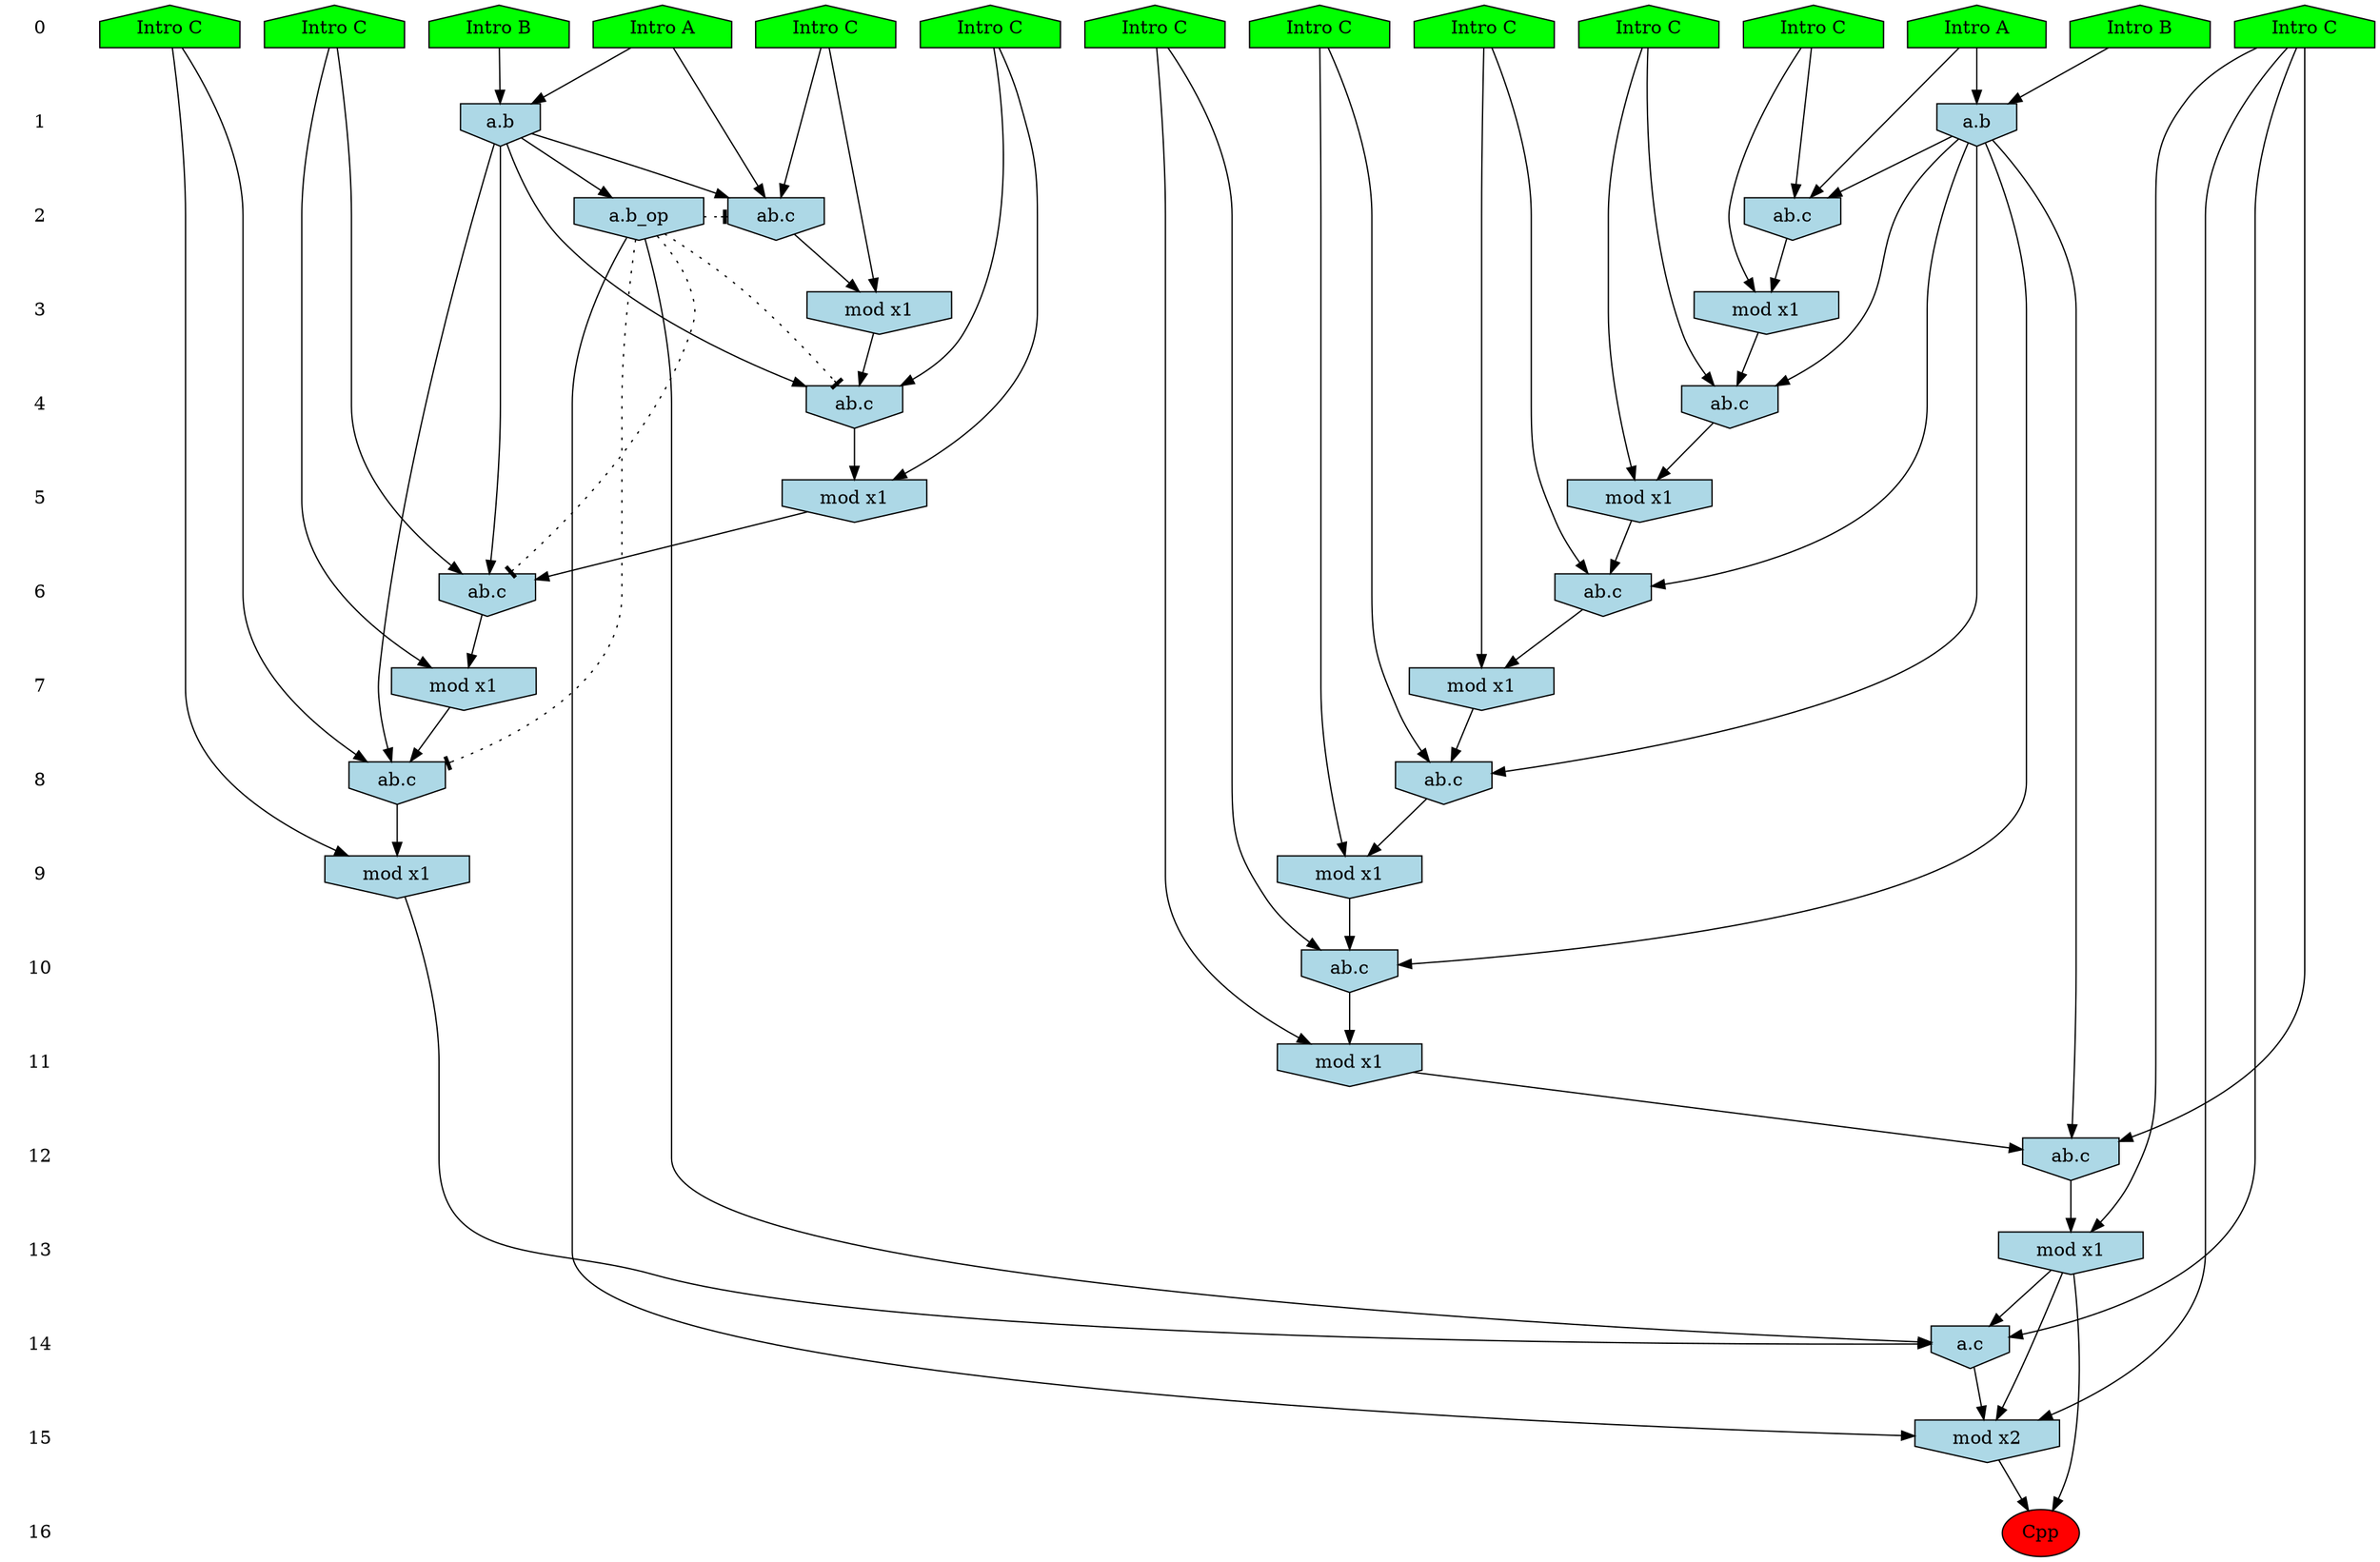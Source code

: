/* Compression of 1 causal flows obtained in average at 1.608218E+01 t.u */
/* Compressed causal flows were: [2722] */
digraph G{
 ranksep=.5 ; 
{ rank = same ; "0" [shape=plaintext] ; node_1 [label ="Intro B", shape=house, style=filled, fillcolor=green] ;
node_2 [label ="Intro B", shape=house, style=filled, fillcolor=green] ;
node_3 [label ="Intro A", shape=house, style=filled, fillcolor=green] ;
node_4 [label ="Intro A", shape=house, style=filled, fillcolor=green] ;
node_5 [label ="Intro C", shape=house, style=filled, fillcolor=green] ;
node_6 [label ="Intro C", shape=house, style=filled, fillcolor=green] ;
node_7 [label ="Intro C", shape=house, style=filled, fillcolor=green] ;
node_8 [label ="Intro C", shape=house, style=filled, fillcolor=green] ;
node_9 [label ="Intro C", shape=house, style=filled, fillcolor=green] ;
node_10 [label ="Intro C", shape=house, style=filled, fillcolor=green] ;
node_11 [label ="Intro C", shape=house, style=filled, fillcolor=green] ;
node_12 [label ="Intro C", shape=house, style=filled, fillcolor=green] ;
node_13 [label ="Intro C", shape=house, style=filled, fillcolor=green] ;
node_14 [label ="Intro C", shape=house, style=filled, fillcolor=green] ;
}
{ rank = same ; "1" [shape=plaintext] ; node_15 [label="a.b", shape=invhouse, style=filled, fillcolor = lightblue] ;
node_19 [label="a.b", shape=invhouse, style=filled, fillcolor = lightblue] ;
}
{ rank = same ; "2" [shape=plaintext] ; node_16 [label="ab.c", shape=invhouse, style=filled, fillcolor = lightblue] ;
node_20 [label="ab.c", shape=invhouse, style=filled, fillcolor = lightblue] ;
node_37 [label="a.b_op", shape=invhouse, style=filled, fillcolor = lightblue] ;
}
{ rank = same ; "3" [shape=plaintext] ; node_17 [label="mod x1", shape=invhouse, style=filled, fillcolor = lightblue] ;
node_21 [label="mod x1", shape=invhouse, style=filled, fillcolor = lightblue] ;
}
{ rank = same ; "4" [shape=plaintext] ; node_18 [label="ab.c", shape=invhouse, style=filled, fillcolor = lightblue] ;
node_24 [label="ab.c", shape=invhouse, style=filled, fillcolor = lightblue] ;
}
{ rank = same ; "5" [shape=plaintext] ; node_22 [label="mod x1", shape=invhouse, style=filled, fillcolor = lightblue] ;
node_26 [label="mod x1", shape=invhouse, style=filled, fillcolor = lightblue] ;
}
{ rank = same ; "6" [shape=plaintext] ; node_23 [label="ab.c", shape=invhouse, style=filled, fillcolor = lightblue] ;
node_27 [label="ab.c", shape=invhouse, style=filled, fillcolor = lightblue] ;
}
{ rank = same ; "7" [shape=plaintext] ; node_25 [label="mod x1", shape=invhouse, style=filled, fillcolor = lightblue] ;
node_28 [label="mod x1", shape=invhouse, style=filled, fillcolor = lightblue] ;
}
{ rank = same ; "8" [shape=plaintext] ; node_29 [label="ab.c", shape=invhouse, style=filled, fillcolor = lightblue] ;
node_31 [label="ab.c", shape=invhouse, style=filled, fillcolor = lightblue] ;
}
{ rank = same ; "9" [shape=plaintext] ; node_30 [label="mod x1", shape=invhouse, style=filled, fillcolor = lightblue] ;
node_35 [label="mod x1", shape=invhouse, style=filled, fillcolor = lightblue] ;
}
{ rank = same ; "10" [shape=plaintext] ; node_32 [label="ab.c", shape=invhouse, style=filled, fillcolor = lightblue] ;
}
{ rank = same ; "11" [shape=plaintext] ; node_33 [label="mod x1", shape=invhouse, style=filled, fillcolor = lightblue] ;
}
{ rank = same ; "12" [shape=plaintext] ; node_34 [label="ab.c", shape=invhouse, style=filled, fillcolor = lightblue] ;
}
{ rank = same ; "13" [shape=plaintext] ; node_36 [label="mod x1", shape=invhouse, style=filled, fillcolor = lightblue] ;
}
{ rank = same ; "14" [shape=plaintext] ; node_38 [label="a.c", shape=invhouse, style=filled, fillcolor = lightblue] ;
}
{ rank = same ; "15" [shape=plaintext] ; node_39 [label="mod x2", shape=invhouse, style=filled, fillcolor = lightblue] ;
}
{ rank = same ; "16" [shape=plaintext] ; node_40 [label ="Cpp", style=filled, fillcolor=red] ;
}
"0" -> "1" [style="invis"]; 
"1" -> "2" [style="invis"]; 
"2" -> "3" [style="invis"]; 
"3" -> "4" [style="invis"]; 
"4" -> "5" [style="invis"]; 
"5" -> "6" [style="invis"]; 
"6" -> "7" [style="invis"]; 
"7" -> "8" [style="invis"]; 
"8" -> "9" [style="invis"]; 
"9" -> "10" [style="invis"]; 
"10" -> "11" [style="invis"]; 
"11" -> "12" [style="invis"]; 
"12" -> "13" [style="invis"]; 
"13" -> "14" [style="invis"]; 
"14" -> "15" [style="invis"]; 
"15" -> "16" [style="invis"]; 
node_1 -> node_15
node_4 -> node_15
node_4 -> node_16
node_6 -> node_16
node_15 -> node_16
node_6 -> node_17
node_16 -> node_17
node_5 -> node_18
node_15 -> node_18
node_17 -> node_18
node_2 -> node_19
node_3 -> node_19
node_3 -> node_20
node_12 -> node_20
node_19 -> node_20
node_12 -> node_21
node_20 -> node_21
node_5 -> node_22
node_18 -> node_22
node_10 -> node_23
node_15 -> node_23
node_22 -> node_23
node_7 -> node_24
node_19 -> node_24
node_21 -> node_24
node_10 -> node_25
node_23 -> node_25
node_7 -> node_26
node_24 -> node_26
node_13 -> node_27
node_19 -> node_27
node_26 -> node_27
node_13 -> node_28
node_27 -> node_28
node_9 -> node_29
node_15 -> node_29
node_25 -> node_29
node_9 -> node_30
node_29 -> node_30
node_14 -> node_31
node_19 -> node_31
node_28 -> node_31
node_11 -> node_32
node_15 -> node_32
node_30 -> node_32
node_11 -> node_33
node_32 -> node_33
node_8 -> node_34
node_15 -> node_34
node_33 -> node_34
node_14 -> node_35
node_31 -> node_35
node_8 -> node_36
node_34 -> node_36
node_19 -> node_37
node_8 -> node_38
node_35 -> node_38
node_36 -> node_38
node_37 -> node_38
node_8 -> node_39
node_36 -> node_39
node_37 -> node_39
node_38 -> node_39
node_36 -> node_40
node_39 -> node_40
node_37 -> node_31 [style=dotted, arrowhead = tee] 
node_37 -> node_27 [style=dotted, arrowhead = tee] 
node_37 -> node_24 [style=dotted, arrowhead = tee] 
node_37 -> node_20 [style=dotted, arrowhead = tee] 
}
/*
 Dot generation time: 0.000887
*/